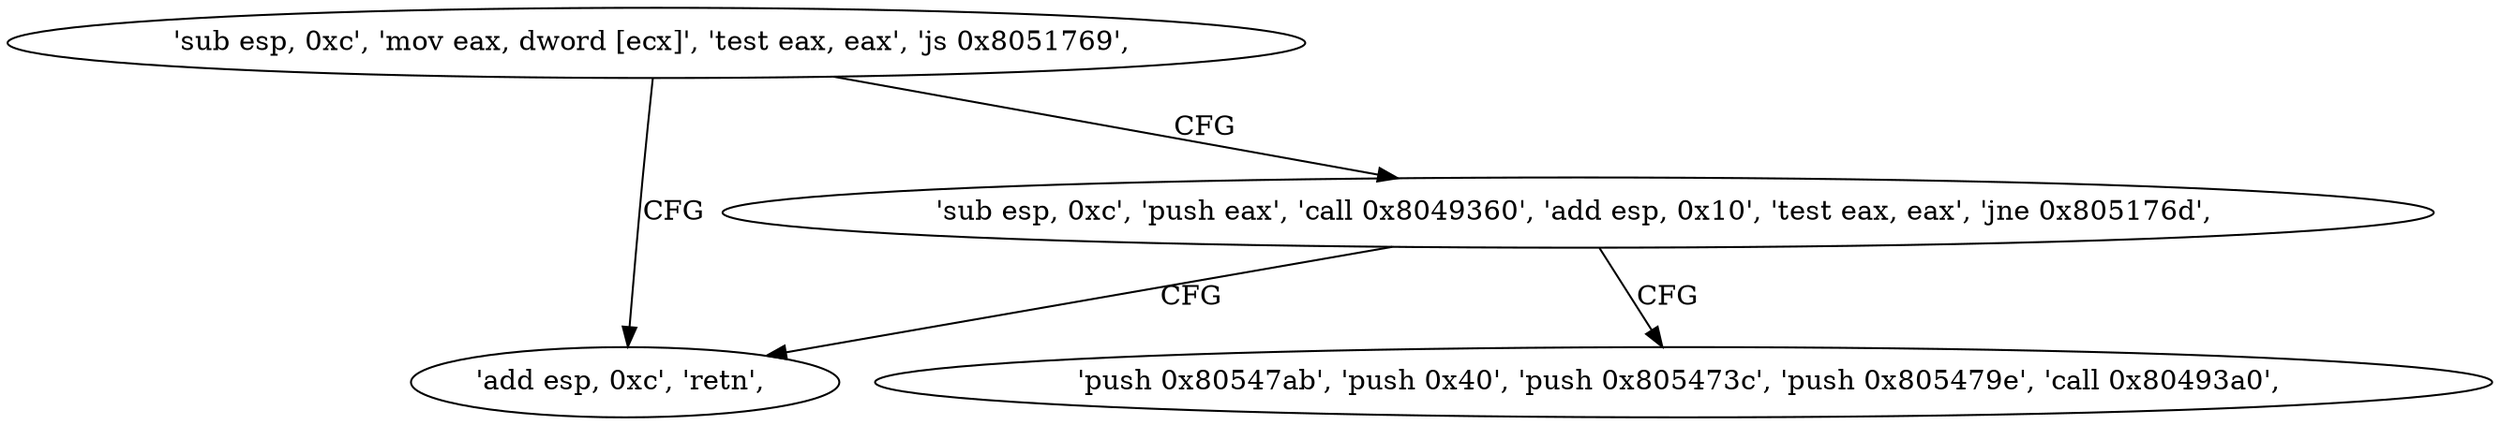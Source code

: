 digraph "func" {
"134551376" [label = "'sub esp, 0xc', 'mov eax, dword [ecx]', 'test eax, eax', 'js 0x8051769', " ]
"134551401" [label = "'add esp, 0xc', 'retn', " ]
"134551385" [label = "'sub esp, 0xc', 'push eax', 'call 0x8049360', 'add esp, 0x10', 'test eax, eax', 'jne 0x805176d', " ]
"134551405" [label = "'push 0x80547ab', 'push 0x40', 'push 0x805473c', 'push 0x805479e', 'call 0x80493a0', " ]
"134551376" -> "134551401" [ label = "CFG" ]
"134551376" -> "134551385" [ label = "CFG" ]
"134551385" -> "134551405" [ label = "CFG" ]
"134551385" -> "134551401" [ label = "CFG" ]
}
